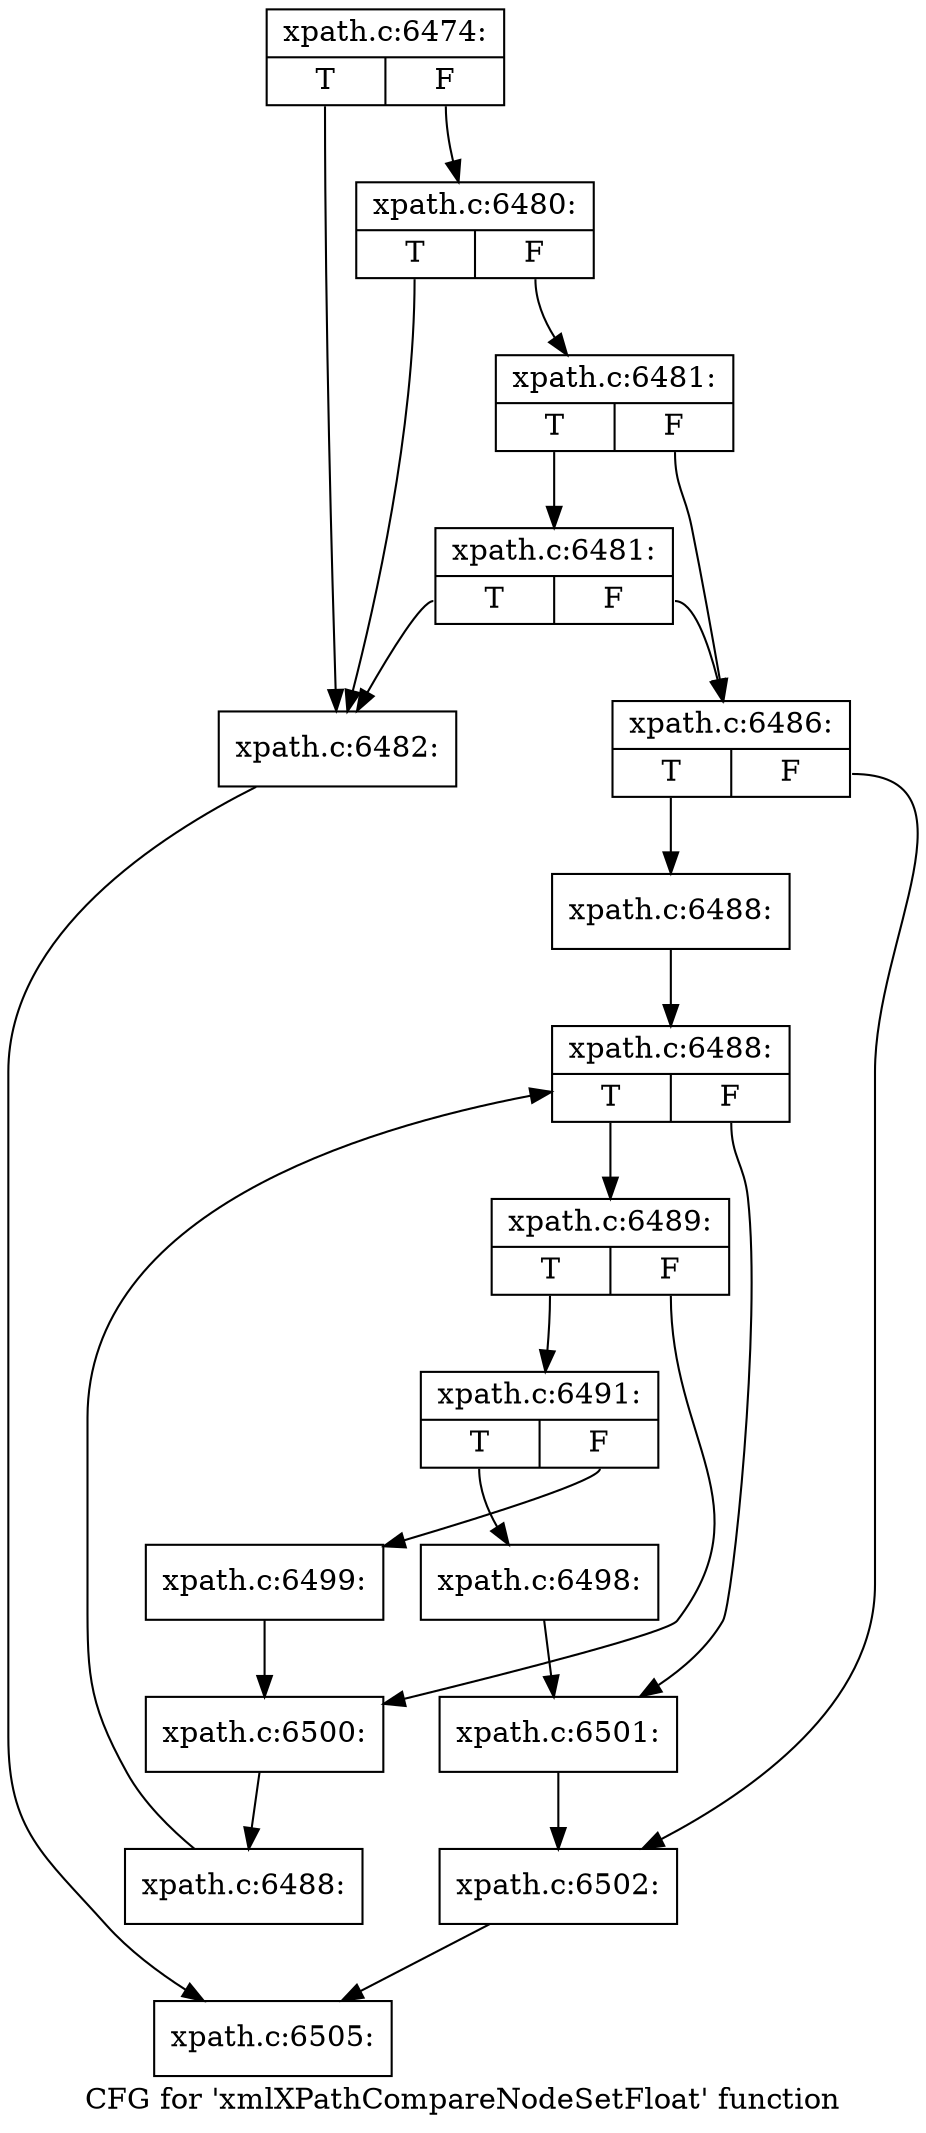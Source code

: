 digraph "CFG for 'xmlXPathCompareNodeSetFloat' function" {
	label="CFG for 'xmlXPathCompareNodeSetFloat' function";

	Node0x4e008c0 [shape=record,label="{xpath.c:6474:|{<s0>T|<s1>F}}"];
	Node0x4e008c0:s0 -> Node0x4e06b30;
	Node0x4e008c0:s1 -> Node0x4e06c50;
	Node0x4e06c50 [shape=record,label="{xpath.c:6480:|{<s0>T|<s1>F}}"];
	Node0x4e06c50:s0 -> Node0x4e06b30;
	Node0x4e06c50:s1 -> Node0x4e06bd0;
	Node0x4e06bd0 [shape=record,label="{xpath.c:6481:|{<s0>T|<s1>F}}"];
	Node0x4e06bd0:s0 -> Node0x4e07160;
	Node0x4e06bd0:s1 -> Node0x4e06b80;
	Node0x4e07160 [shape=record,label="{xpath.c:6481:|{<s0>T|<s1>F}}"];
	Node0x4e07160:s0 -> Node0x4e06b30;
	Node0x4e07160:s1 -> Node0x4e06b80;
	Node0x4e06b30 [shape=record,label="{xpath.c:6482:}"];
	Node0x4e06b30 -> Node0x4e00ca0;
	Node0x4e06b80 [shape=record,label="{xpath.c:6486:|{<s0>T|<s1>F}}"];
	Node0x4e06b80:s0 -> Node0x4e083d0;
	Node0x4e06b80:s1 -> Node0x4e08420;
	Node0x4e083d0 [shape=record,label="{xpath.c:6488:}"];
	Node0x4e083d0 -> Node0x4e08910;
	Node0x4e08910 [shape=record,label="{xpath.c:6488:|{<s0>T|<s1>F}}"];
	Node0x4e08910:s0 -> Node0x4e08b90;
	Node0x4e08910:s1 -> Node0x4e08770;
	Node0x4e08b90 [shape=record,label="{xpath.c:6489:|{<s0>T|<s1>F}}"];
	Node0x4e08b90:s0 -> Node0x4e094c0;
	Node0x4e08b90:s1 -> Node0x4e09510;
	Node0x4e094c0 [shape=record,label="{xpath.c:6491:|{<s0>T|<s1>F}}"];
	Node0x4e094c0:s0 -> Node0x4e0a830;
	Node0x4e094c0:s1 -> Node0x4e0a880;
	Node0x4e0a830 [shape=record,label="{xpath.c:6498:}"];
	Node0x4e0a830 -> Node0x4e08770;
	Node0x4e0a880 [shape=record,label="{xpath.c:6499:}"];
	Node0x4e0a880 -> Node0x4e09510;
	Node0x4e09510 [shape=record,label="{xpath.c:6500:}"];
	Node0x4e09510 -> Node0x4e08b00;
	Node0x4e08b00 [shape=record,label="{xpath.c:6488:}"];
	Node0x4e08b00 -> Node0x4e08910;
	Node0x4e08770 [shape=record,label="{xpath.c:6501:}"];
	Node0x4e08770 -> Node0x4e08420;
	Node0x4e08420 [shape=record,label="{xpath.c:6502:}"];
	Node0x4e08420 -> Node0x4e00ca0;
	Node0x4e00ca0 [shape=record,label="{xpath.c:6505:}"];
}
